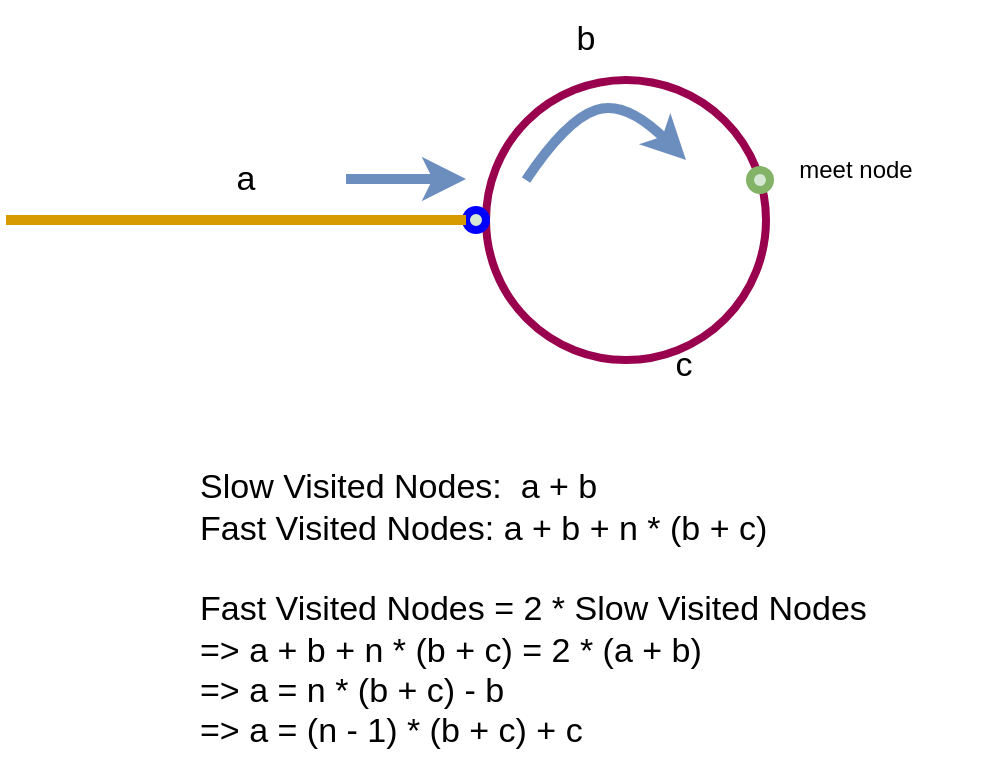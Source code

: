 <mxfile version="12.5.3" type="device"><diagram id="Frvhw69QKRwTtjjuNUkt" name="Page-1"><mxGraphModel dx="1106" dy="868" grid="1" gridSize="10" guides="1" tooltips="1" connect="1" arrows="1" fold="1" page="1" pageScale="1" pageWidth="850" pageHeight="1100" math="0" shadow="0"><root><mxCell id="0"/><mxCell id="1" parent="0"/><mxCell id="59nyaSufIq1i7vDMdCm6-1" value="" style="endArrow=none;html=1;strokeWidth=5;fillColor=#ffe6cc;strokeColor=#d79b00;" edge="1" parent="1" source="59nyaSufIq1i7vDMdCm6-18"><mxGeometry width="50" height="50" relative="1" as="geometry"><mxPoint x="150" y="230" as="sourcePoint"/><mxPoint x="390" y="230" as="targetPoint"/></mxGeometry></mxCell><mxCell id="59nyaSufIq1i7vDMdCm6-2" value="" style="ellipse;whiteSpace=wrap;html=1;aspect=fixed;strokeWidth=4;strokeColor=#99004D;" vertex="1" parent="1"><mxGeometry x="390" y="160" width="140" height="140" as="geometry"/></mxCell><mxCell id="59nyaSufIq1i7vDMdCm6-4" value="&lt;font style=&quot;font-size: 17px&quot;&gt;a&lt;/font&gt;" style="text;html=1;strokeColor=none;fillColor=none;align=center;verticalAlign=middle;whiteSpace=wrap;rounded=0;" vertex="1" parent="1"><mxGeometry x="250" y="200" width="40" height="20" as="geometry"/></mxCell><mxCell id="59nyaSufIq1i7vDMdCm6-6" value="&lt;font style=&quot;font-size: 17px&quot;&gt;b&lt;/font&gt;" style="text;html=1;strokeColor=none;fillColor=none;align=center;verticalAlign=middle;whiteSpace=wrap;rounded=0;" vertex="1" parent="1"><mxGeometry x="420" y="130" width="40" height="20" as="geometry"/></mxCell><mxCell id="59nyaSufIq1i7vDMdCm6-7" style="edgeStyle=none;rounded=0;orthogonalLoop=1;jettySize=auto;html=1;exitX=0.5;exitY=0;exitDx=0;exitDy=0;strokeWidth=5;" edge="1" parent="1" source="59nyaSufIq1i7vDMdCm6-6" target="59nyaSufIq1i7vDMdCm6-6"><mxGeometry relative="1" as="geometry"/></mxCell><mxCell id="59nyaSufIq1i7vDMdCm6-8" value="&lt;font style=&quot;font-size: 17px&quot;&gt;c&lt;/font&gt;" style="text;html=1;strokeColor=none;fillColor=none;align=center;verticalAlign=middle;whiteSpace=wrap;rounded=0;" vertex="1" parent="1"><mxGeometry x="469" y="293" width="40" height="20" as="geometry"/></mxCell><mxCell id="59nyaSufIq1i7vDMdCm6-13" value="&lt;font style=&quot;font-size: 17px&quot;&gt;Slow Visited Nodes:&amp;nbsp; a + b&lt;br&gt;Fast Visited Nodes: a + b + n * (b + c)&lt;br&gt;&lt;br&gt;Fast Visited Nodes = 2 * Slow Visited Nodes&lt;br&gt;=&amp;gt; a + b + n * (b + c) = 2 * (a + b)&lt;br&gt;=&amp;gt; a = n * (b + c) - b&lt;br&gt;=&amp;gt; a = (n - 1) * (b + c) + c&lt;br&gt;&lt;/font&gt;" style="text;html=1;strokeColor=none;fillColor=none;align=left;verticalAlign=middle;whiteSpace=wrap;rounded=0;strokeWidth=5;" vertex="1" parent="1"><mxGeometry x="245" y="350" width="395" height="150" as="geometry"/></mxCell><mxCell id="59nyaSufIq1i7vDMdCm6-15" value="" style="curved=1;endArrow=classic;html=1;strokeWidth=5;fillColor=#dae8fc;strokeColor=#6c8ebf;" edge="1" parent="1"><mxGeometry width="50" height="50" relative="1" as="geometry"><mxPoint x="410" y="210" as="sourcePoint"/><mxPoint x="490" y="200" as="targetPoint"/><Array as="points"><mxPoint x="430" y="180"/><mxPoint x="460" y="170"/></Array></mxGeometry></mxCell><mxCell id="59nyaSufIq1i7vDMdCm6-16" value="" style="endArrow=classic;html=1;strokeWidth=5;fillColor=#dae8fc;strokeColor=#6c8ebf;" edge="1" parent="1"><mxGeometry width="50" height="50" relative="1" as="geometry"><mxPoint x="320" y="209.5" as="sourcePoint"/><mxPoint x="380" y="209.5" as="targetPoint"/></mxGeometry></mxCell><mxCell id="59nyaSufIq1i7vDMdCm6-18" value="" style="ellipse;whiteSpace=wrap;html=1;aspect=fixed;strokeColor=#0000FF;strokeWidth=4;fillColor=#d5e8d4;" vertex="1" parent="1"><mxGeometry x="380" y="225" width="10" height="10" as="geometry"/></mxCell><mxCell id="59nyaSufIq1i7vDMdCm6-19" value="" style="endArrow=none;html=1;strokeWidth=5;fillColor=#ffe6cc;strokeColor=#d79b00;" edge="1" parent="1" target="59nyaSufIq1i7vDMdCm6-18"><mxGeometry width="50" height="50" relative="1" as="geometry"><mxPoint x="150" y="230" as="sourcePoint"/><mxPoint x="390" y="230" as="targetPoint"/><Array as="points"><mxPoint x="320" y="230"/></Array></mxGeometry></mxCell><mxCell id="59nyaSufIq1i7vDMdCm6-20" value="" style="ellipse;whiteSpace=wrap;html=1;aspect=fixed;strokeColor=#82b366;strokeWidth=4;fillColor=#d5e8d4;" vertex="1" parent="1"><mxGeometry x="522" y="205" width="10" height="10" as="geometry"/></mxCell><mxCell id="59nyaSufIq1i7vDMdCm6-21" value="meet node" style="text;html=1;strokeColor=none;fillColor=none;align=center;verticalAlign=middle;whiteSpace=wrap;rounded=0;" vertex="1" parent="1"><mxGeometry x="540" y="195" width="70" height="20" as="geometry"/></mxCell></root></mxGraphModel></diagram></mxfile>